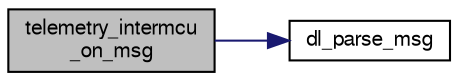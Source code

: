 digraph "telemetry_intermcu_on_msg"
{
  edge [fontname="FreeSans",fontsize="10",labelfontname="FreeSans",labelfontsize="10"];
  node [fontname="FreeSans",fontsize="10",shape=record];
  rankdir="LR";
  Node1 [label="telemetry_intermcu\l_on_msg",height=0.2,width=0.4,color="black", fillcolor="grey75", style="filled", fontcolor="black"];
  Node1 -> Node2 [color="midnightblue",fontsize="10",style="solid",fontname="FreeSans"];
  Node2 [label="dl_parse_msg",height=0.2,width=0.4,color="black", fillcolor="white", style="filled",URL="$setup__actuators_8c.html#a8622e4eaf1529d8c64af55c0d05dadbe",tooltip="Should be called when chars are available in dl_buffer. "];
}
